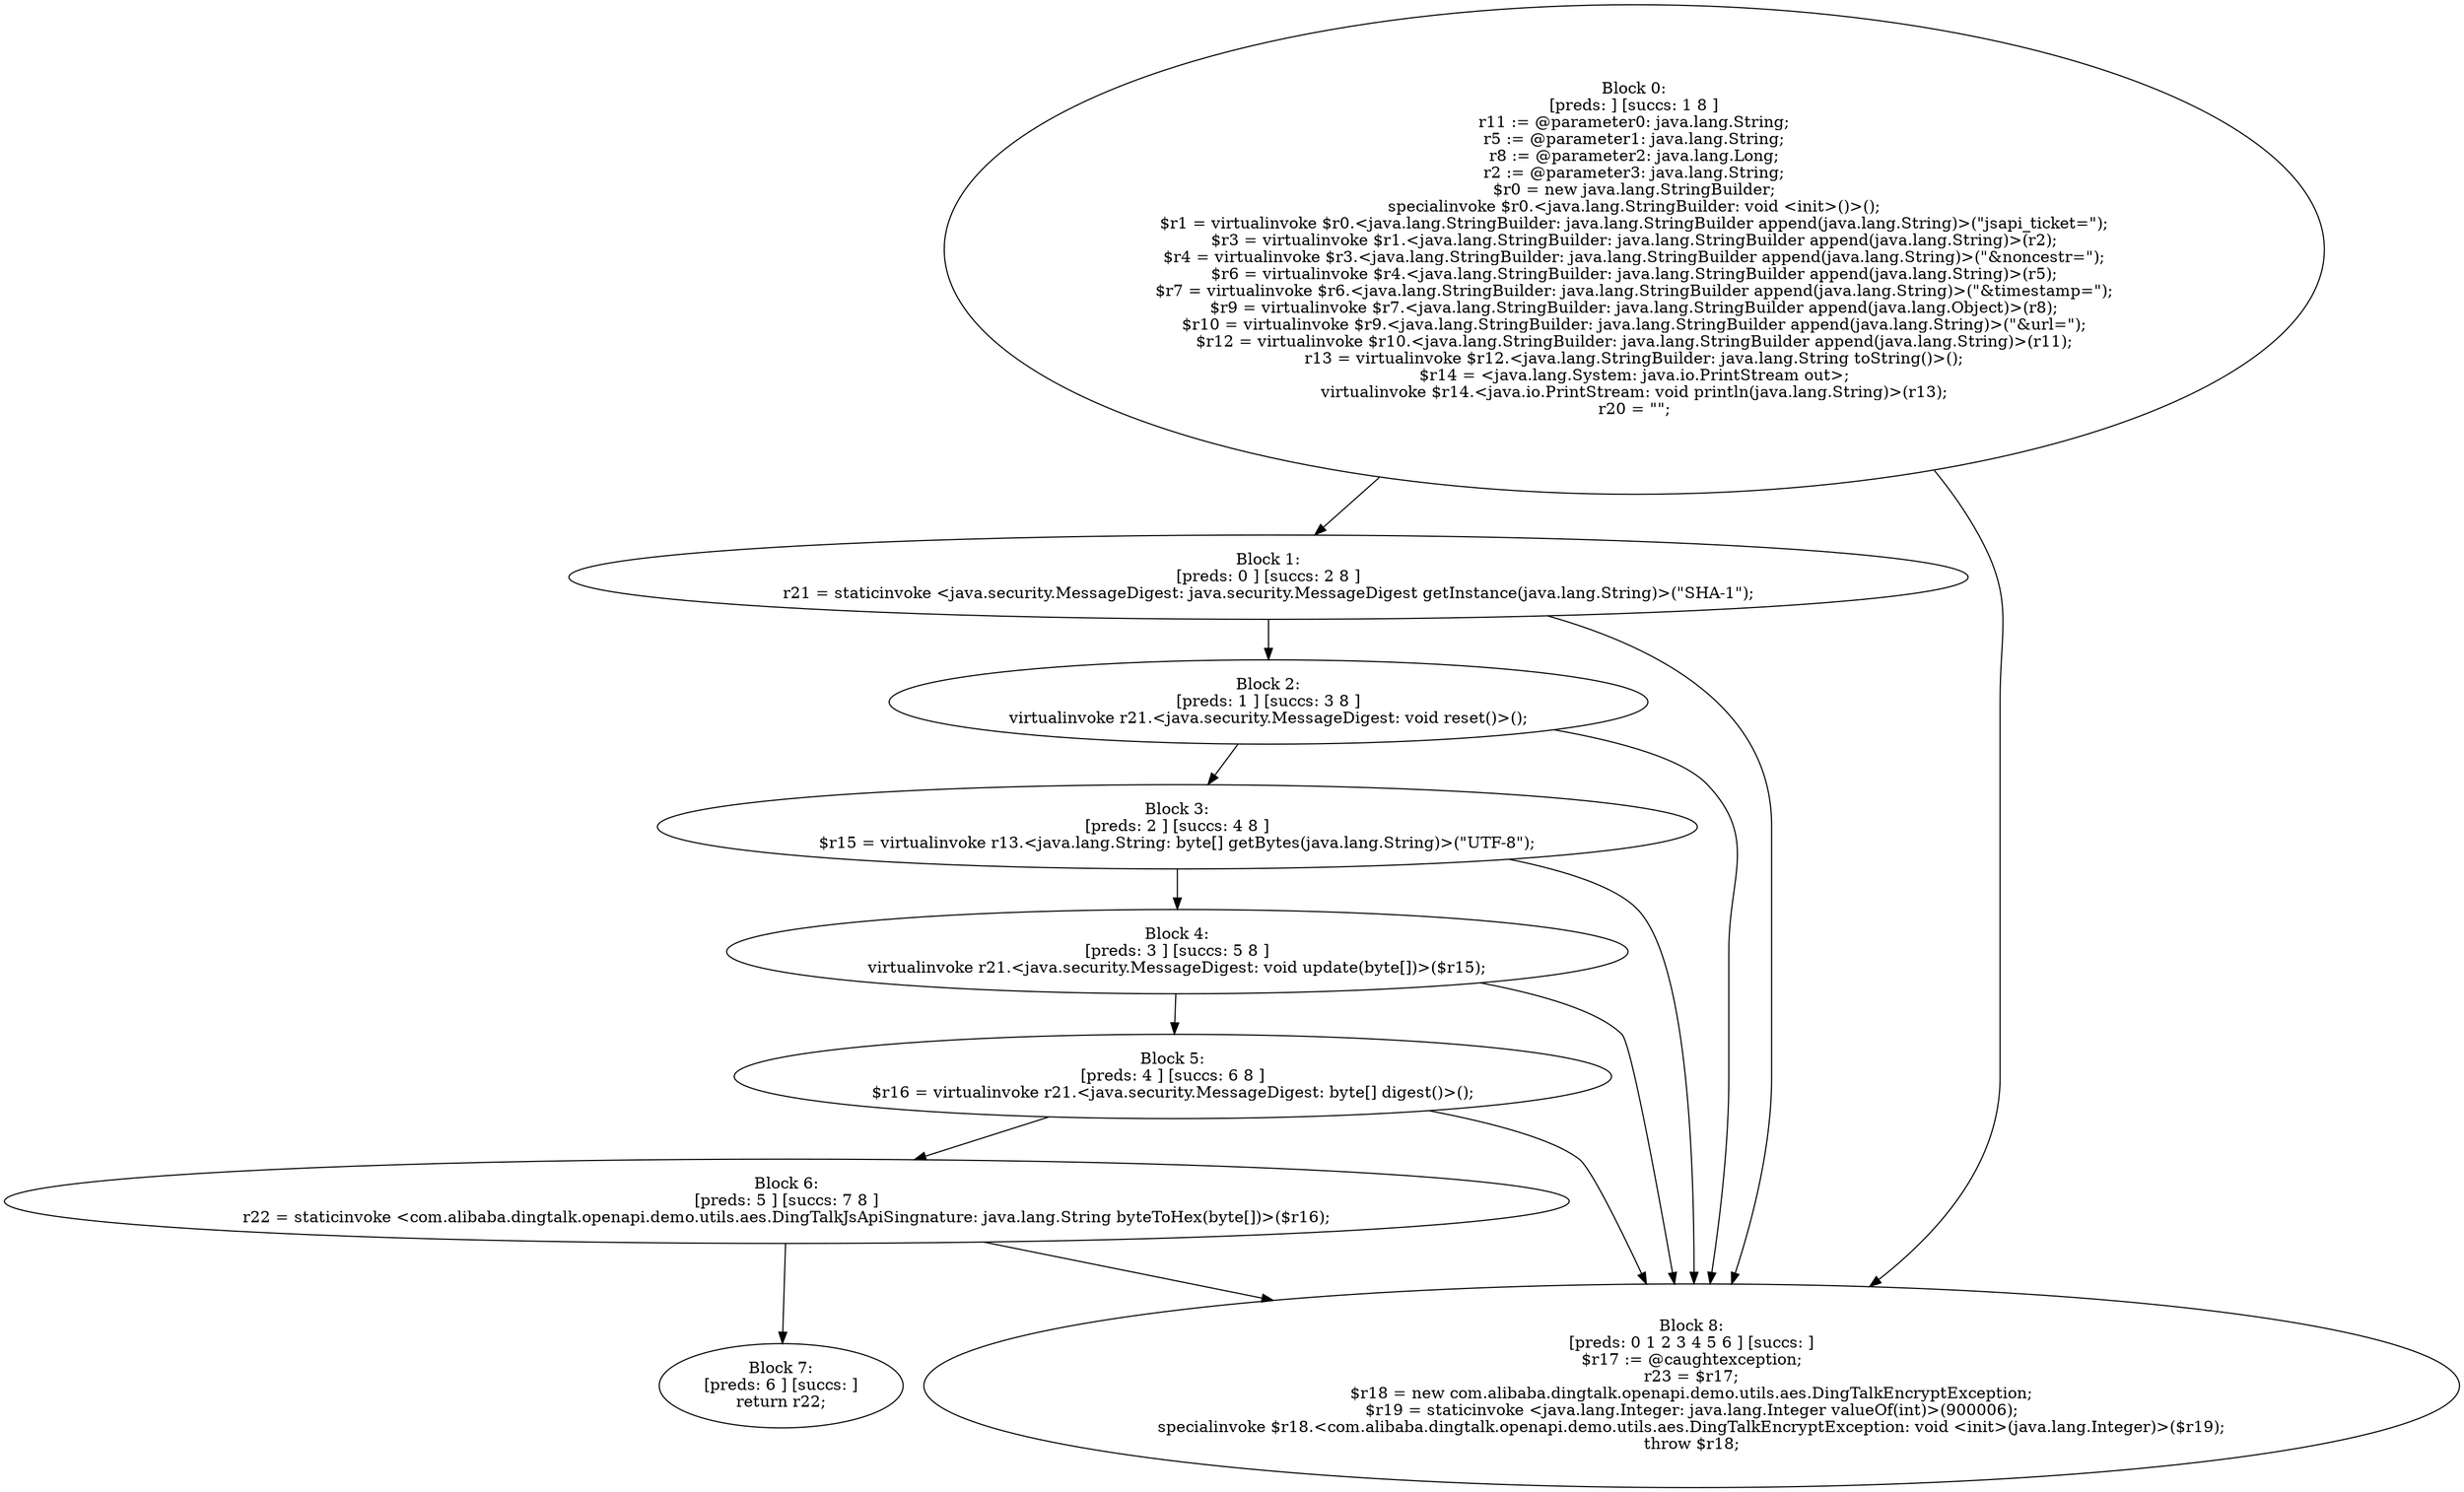 digraph "unitGraph" {
    "Block 0:
[preds: ] [succs: 1 8 ]
r11 := @parameter0: java.lang.String;
r5 := @parameter1: java.lang.String;
r8 := @parameter2: java.lang.Long;
r2 := @parameter3: java.lang.String;
$r0 = new java.lang.StringBuilder;
specialinvoke $r0.<java.lang.StringBuilder: void <init>()>();
$r1 = virtualinvoke $r0.<java.lang.StringBuilder: java.lang.StringBuilder append(java.lang.String)>(\"jsapi_ticket=\");
$r3 = virtualinvoke $r1.<java.lang.StringBuilder: java.lang.StringBuilder append(java.lang.String)>(r2);
$r4 = virtualinvoke $r3.<java.lang.StringBuilder: java.lang.StringBuilder append(java.lang.String)>(\"&noncestr=\");
$r6 = virtualinvoke $r4.<java.lang.StringBuilder: java.lang.StringBuilder append(java.lang.String)>(r5);
$r7 = virtualinvoke $r6.<java.lang.StringBuilder: java.lang.StringBuilder append(java.lang.String)>(\"&timestamp=\");
$r9 = virtualinvoke $r7.<java.lang.StringBuilder: java.lang.StringBuilder append(java.lang.Object)>(r8);
$r10 = virtualinvoke $r9.<java.lang.StringBuilder: java.lang.StringBuilder append(java.lang.String)>(\"&url=\");
$r12 = virtualinvoke $r10.<java.lang.StringBuilder: java.lang.StringBuilder append(java.lang.String)>(r11);
r13 = virtualinvoke $r12.<java.lang.StringBuilder: java.lang.String toString()>();
$r14 = <java.lang.System: java.io.PrintStream out>;
virtualinvoke $r14.<java.io.PrintStream: void println(java.lang.String)>(r13);
r20 = \"\";
"
    "Block 1:
[preds: 0 ] [succs: 2 8 ]
r21 = staticinvoke <java.security.MessageDigest: java.security.MessageDigest getInstance(java.lang.String)>(\"SHA-1\");
"
    "Block 2:
[preds: 1 ] [succs: 3 8 ]
virtualinvoke r21.<java.security.MessageDigest: void reset()>();
"
    "Block 3:
[preds: 2 ] [succs: 4 8 ]
$r15 = virtualinvoke r13.<java.lang.String: byte[] getBytes(java.lang.String)>(\"UTF-8\");
"
    "Block 4:
[preds: 3 ] [succs: 5 8 ]
virtualinvoke r21.<java.security.MessageDigest: void update(byte[])>($r15);
"
    "Block 5:
[preds: 4 ] [succs: 6 8 ]
$r16 = virtualinvoke r21.<java.security.MessageDigest: byte[] digest()>();
"
    "Block 6:
[preds: 5 ] [succs: 7 8 ]
r22 = staticinvoke <com.alibaba.dingtalk.openapi.demo.utils.aes.DingTalkJsApiSingnature: java.lang.String byteToHex(byte[])>($r16);
"
    "Block 7:
[preds: 6 ] [succs: ]
return r22;
"
    "Block 8:
[preds: 0 1 2 3 4 5 6 ] [succs: ]
$r17 := @caughtexception;
r23 = $r17;
$r18 = new com.alibaba.dingtalk.openapi.demo.utils.aes.DingTalkEncryptException;
$r19 = staticinvoke <java.lang.Integer: java.lang.Integer valueOf(int)>(900006);
specialinvoke $r18.<com.alibaba.dingtalk.openapi.demo.utils.aes.DingTalkEncryptException: void <init>(java.lang.Integer)>($r19);
throw $r18;
"
    "Block 0:
[preds: ] [succs: 1 8 ]
r11 := @parameter0: java.lang.String;
r5 := @parameter1: java.lang.String;
r8 := @parameter2: java.lang.Long;
r2 := @parameter3: java.lang.String;
$r0 = new java.lang.StringBuilder;
specialinvoke $r0.<java.lang.StringBuilder: void <init>()>();
$r1 = virtualinvoke $r0.<java.lang.StringBuilder: java.lang.StringBuilder append(java.lang.String)>(\"jsapi_ticket=\");
$r3 = virtualinvoke $r1.<java.lang.StringBuilder: java.lang.StringBuilder append(java.lang.String)>(r2);
$r4 = virtualinvoke $r3.<java.lang.StringBuilder: java.lang.StringBuilder append(java.lang.String)>(\"&noncestr=\");
$r6 = virtualinvoke $r4.<java.lang.StringBuilder: java.lang.StringBuilder append(java.lang.String)>(r5);
$r7 = virtualinvoke $r6.<java.lang.StringBuilder: java.lang.StringBuilder append(java.lang.String)>(\"&timestamp=\");
$r9 = virtualinvoke $r7.<java.lang.StringBuilder: java.lang.StringBuilder append(java.lang.Object)>(r8);
$r10 = virtualinvoke $r9.<java.lang.StringBuilder: java.lang.StringBuilder append(java.lang.String)>(\"&url=\");
$r12 = virtualinvoke $r10.<java.lang.StringBuilder: java.lang.StringBuilder append(java.lang.String)>(r11);
r13 = virtualinvoke $r12.<java.lang.StringBuilder: java.lang.String toString()>();
$r14 = <java.lang.System: java.io.PrintStream out>;
virtualinvoke $r14.<java.io.PrintStream: void println(java.lang.String)>(r13);
r20 = \"\";
"->"Block 1:
[preds: 0 ] [succs: 2 8 ]
r21 = staticinvoke <java.security.MessageDigest: java.security.MessageDigest getInstance(java.lang.String)>(\"SHA-1\");
";
    "Block 0:
[preds: ] [succs: 1 8 ]
r11 := @parameter0: java.lang.String;
r5 := @parameter1: java.lang.String;
r8 := @parameter2: java.lang.Long;
r2 := @parameter3: java.lang.String;
$r0 = new java.lang.StringBuilder;
specialinvoke $r0.<java.lang.StringBuilder: void <init>()>();
$r1 = virtualinvoke $r0.<java.lang.StringBuilder: java.lang.StringBuilder append(java.lang.String)>(\"jsapi_ticket=\");
$r3 = virtualinvoke $r1.<java.lang.StringBuilder: java.lang.StringBuilder append(java.lang.String)>(r2);
$r4 = virtualinvoke $r3.<java.lang.StringBuilder: java.lang.StringBuilder append(java.lang.String)>(\"&noncestr=\");
$r6 = virtualinvoke $r4.<java.lang.StringBuilder: java.lang.StringBuilder append(java.lang.String)>(r5);
$r7 = virtualinvoke $r6.<java.lang.StringBuilder: java.lang.StringBuilder append(java.lang.String)>(\"&timestamp=\");
$r9 = virtualinvoke $r7.<java.lang.StringBuilder: java.lang.StringBuilder append(java.lang.Object)>(r8);
$r10 = virtualinvoke $r9.<java.lang.StringBuilder: java.lang.StringBuilder append(java.lang.String)>(\"&url=\");
$r12 = virtualinvoke $r10.<java.lang.StringBuilder: java.lang.StringBuilder append(java.lang.String)>(r11);
r13 = virtualinvoke $r12.<java.lang.StringBuilder: java.lang.String toString()>();
$r14 = <java.lang.System: java.io.PrintStream out>;
virtualinvoke $r14.<java.io.PrintStream: void println(java.lang.String)>(r13);
r20 = \"\";
"->"Block 8:
[preds: 0 1 2 3 4 5 6 ] [succs: ]
$r17 := @caughtexception;
r23 = $r17;
$r18 = new com.alibaba.dingtalk.openapi.demo.utils.aes.DingTalkEncryptException;
$r19 = staticinvoke <java.lang.Integer: java.lang.Integer valueOf(int)>(900006);
specialinvoke $r18.<com.alibaba.dingtalk.openapi.demo.utils.aes.DingTalkEncryptException: void <init>(java.lang.Integer)>($r19);
throw $r18;
";
    "Block 1:
[preds: 0 ] [succs: 2 8 ]
r21 = staticinvoke <java.security.MessageDigest: java.security.MessageDigest getInstance(java.lang.String)>(\"SHA-1\");
"->"Block 2:
[preds: 1 ] [succs: 3 8 ]
virtualinvoke r21.<java.security.MessageDigest: void reset()>();
";
    "Block 1:
[preds: 0 ] [succs: 2 8 ]
r21 = staticinvoke <java.security.MessageDigest: java.security.MessageDigest getInstance(java.lang.String)>(\"SHA-1\");
"->"Block 8:
[preds: 0 1 2 3 4 5 6 ] [succs: ]
$r17 := @caughtexception;
r23 = $r17;
$r18 = new com.alibaba.dingtalk.openapi.demo.utils.aes.DingTalkEncryptException;
$r19 = staticinvoke <java.lang.Integer: java.lang.Integer valueOf(int)>(900006);
specialinvoke $r18.<com.alibaba.dingtalk.openapi.demo.utils.aes.DingTalkEncryptException: void <init>(java.lang.Integer)>($r19);
throw $r18;
";
    "Block 2:
[preds: 1 ] [succs: 3 8 ]
virtualinvoke r21.<java.security.MessageDigest: void reset()>();
"->"Block 3:
[preds: 2 ] [succs: 4 8 ]
$r15 = virtualinvoke r13.<java.lang.String: byte[] getBytes(java.lang.String)>(\"UTF-8\");
";
    "Block 2:
[preds: 1 ] [succs: 3 8 ]
virtualinvoke r21.<java.security.MessageDigest: void reset()>();
"->"Block 8:
[preds: 0 1 2 3 4 5 6 ] [succs: ]
$r17 := @caughtexception;
r23 = $r17;
$r18 = new com.alibaba.dingtalk.openapi.demo.utils.aes.DingTalkEncryptException;
$r19 = staticinvoke <java.lang.Integer: java.lang.Integer valueOf(int)>(900006);
specialinvoke $r18.<com.alibaba.dingtalk.openapi.demo.utils.aes.DingTalkEncryptException: void <init>(java.lang.Integer)>($r19);
throw $r18;
";
    "Block 3:
[preds: 2 ] [succs: 4 8 ]
$r15 = virtualinvoke r13.<java.lang.String: byte[] getBytes(java.lang.String)>(\"UTF-8\");
"->"Block 4:
[preds: 3 ] [succs: 5 8 ]
virtualinvoke r21.<java.security.MessageDigest: void update(byte[])>($r15);
";
    "Block 3:
[preds: 2 ] [succs: 4 8 ]
$r15 = virtualinvoke r13.<java.lang.String: byte[] getBytes(java.lang.String)>(\"UTF-8\");
"->"Block 8:
[preds: 0 1 2 3 4 5 6 ] [succs: ]
$r17 := @caughtexception;
r23 = $r17;
$r18 = new com.alibaba.dingtalk.openapi.demo.utils.aes.DingTalkEncryptException;
$r19 = staticinvoke <java.lang.Integer: java.lang.Integer valueOf(int)>(900006);
specialinvoke $r18.<com.alibaba.dingtalk.openapi.demo.utils.aes.DingTalkEncryptException: void <init>(java.lang.Integer)>($r19);
throw $r18;
";
    "Block 4:
[preds: 3 ] [succs: 5 8 ]
virtualinvoke r21.<java.security.MessageDigest: void update(byte[])>($r15);
"->"Block 5:
[preds: 4 ] [succs: 6 8 ]
$r16 = virtualinvoke r21.<java.security.MessageDigest: byte[] digest()>();
";
    "Block 4:
[preds: 3 ] [succs: 5 8 ]
virtualinvoke r21.<java.security.MessageDigest: void update(byte[])>($r15);
"->"Block 8:
[preds: 0 1 2 3 4 5 6 ] [succs: ]
$r17 := @caughtexception;
r23 = $r17;
$r18 = new com.alibaba.dingtalk.openapi.demo.utils.aes.DingTalkEncryptException;
$r19 = staticinvoke <java.lang.Integer: java.lang.Integer valueOf(int)>(900006);
specialinvoke $r18.<com.alibaba.dingtalk.openapi.demo.utils.aes.DingTalkEncryptException: void <init>(java.lang.Integer)>($r19);
throw $r18;
";
    "Block 5:
[preds: 4 ] [succs: 6 8 ]
$r16 = virtualinvoke r21.<java.security.MessageDigest: byte[] digest()>();
"->"Block 6:
[preds: 5 ] [succs: 7 8 ]
r22 = staticinvoke <com.alibaba.dingtalk.openapi.demo.utils.aes.DingTalkJsApiSingnature: java.lang.String byteToHex(byte[])>($r16);
";
    "Block 5:
[preds: 4 ] [succs: 6 8 ]
$r16 = virtualinvoke r21.<java.security.MessageDigest: byte[] digest()>();
"->"Block 8:
[preds: 0 1 2 3 4 5 6 ] [succs: ]
$r17 := @caughtexception;
r23 = $r17;
$r18 = new com.alibaba.dingtalk.openapi.demo.utils.aes.DingTalkEncryptException;
$r19 = staticinvoke <java.lang.Integer: java.lang.Integer valueOf(int)>(900006);
specialinvoke $r18.<com.alibaba.dingtalk.openapi.demo.utils.aes.DingTalkEncryptException: void <init>(java.lang.Integer)>($r19);
throw $r18;
";
    "Block 6:
[preds: 5 ] [succs: 7 8 ]
r22 = staticinvoke <com.alibaba.dingtalk.openapi.demo.utils.aes.DingTalkJsApiSingnature: java.lang.String byteToHex(byte[])>($r16);
"->"Block 7:
[preds: 6 ] [succs: ]
return r22;
";
    "Block 6:
[preds: 5 ] [succs: 7 8 ]
r22 = staticinvoke <com.alibaba.dingtalk.openapi.demo.utils.aes.DingTalkJsApiSingnature: java.lang.String byteToHex(byte[])>($r16);
"->"Block 8:
[preds: 0 1 2 3 4 5 6 ] [succs: ]
$r17 := @caughtexception;
r23 = $r17;
$r18 = new com.alibaba.dingtalk.openapi.demo.utils.aes.DingTalkEncryptException;
$r19 = staticinvoke <java.lang.Integer: java.lang.Integer valueOf(int)>(900006);
specialinvoke $r18.<com.alibaba.dingtalk.openapi.demo.utils.aes.DingTalkEncryptException: void <init>(java.lang.Integer)>($r19);
throw $r18;
";
}
